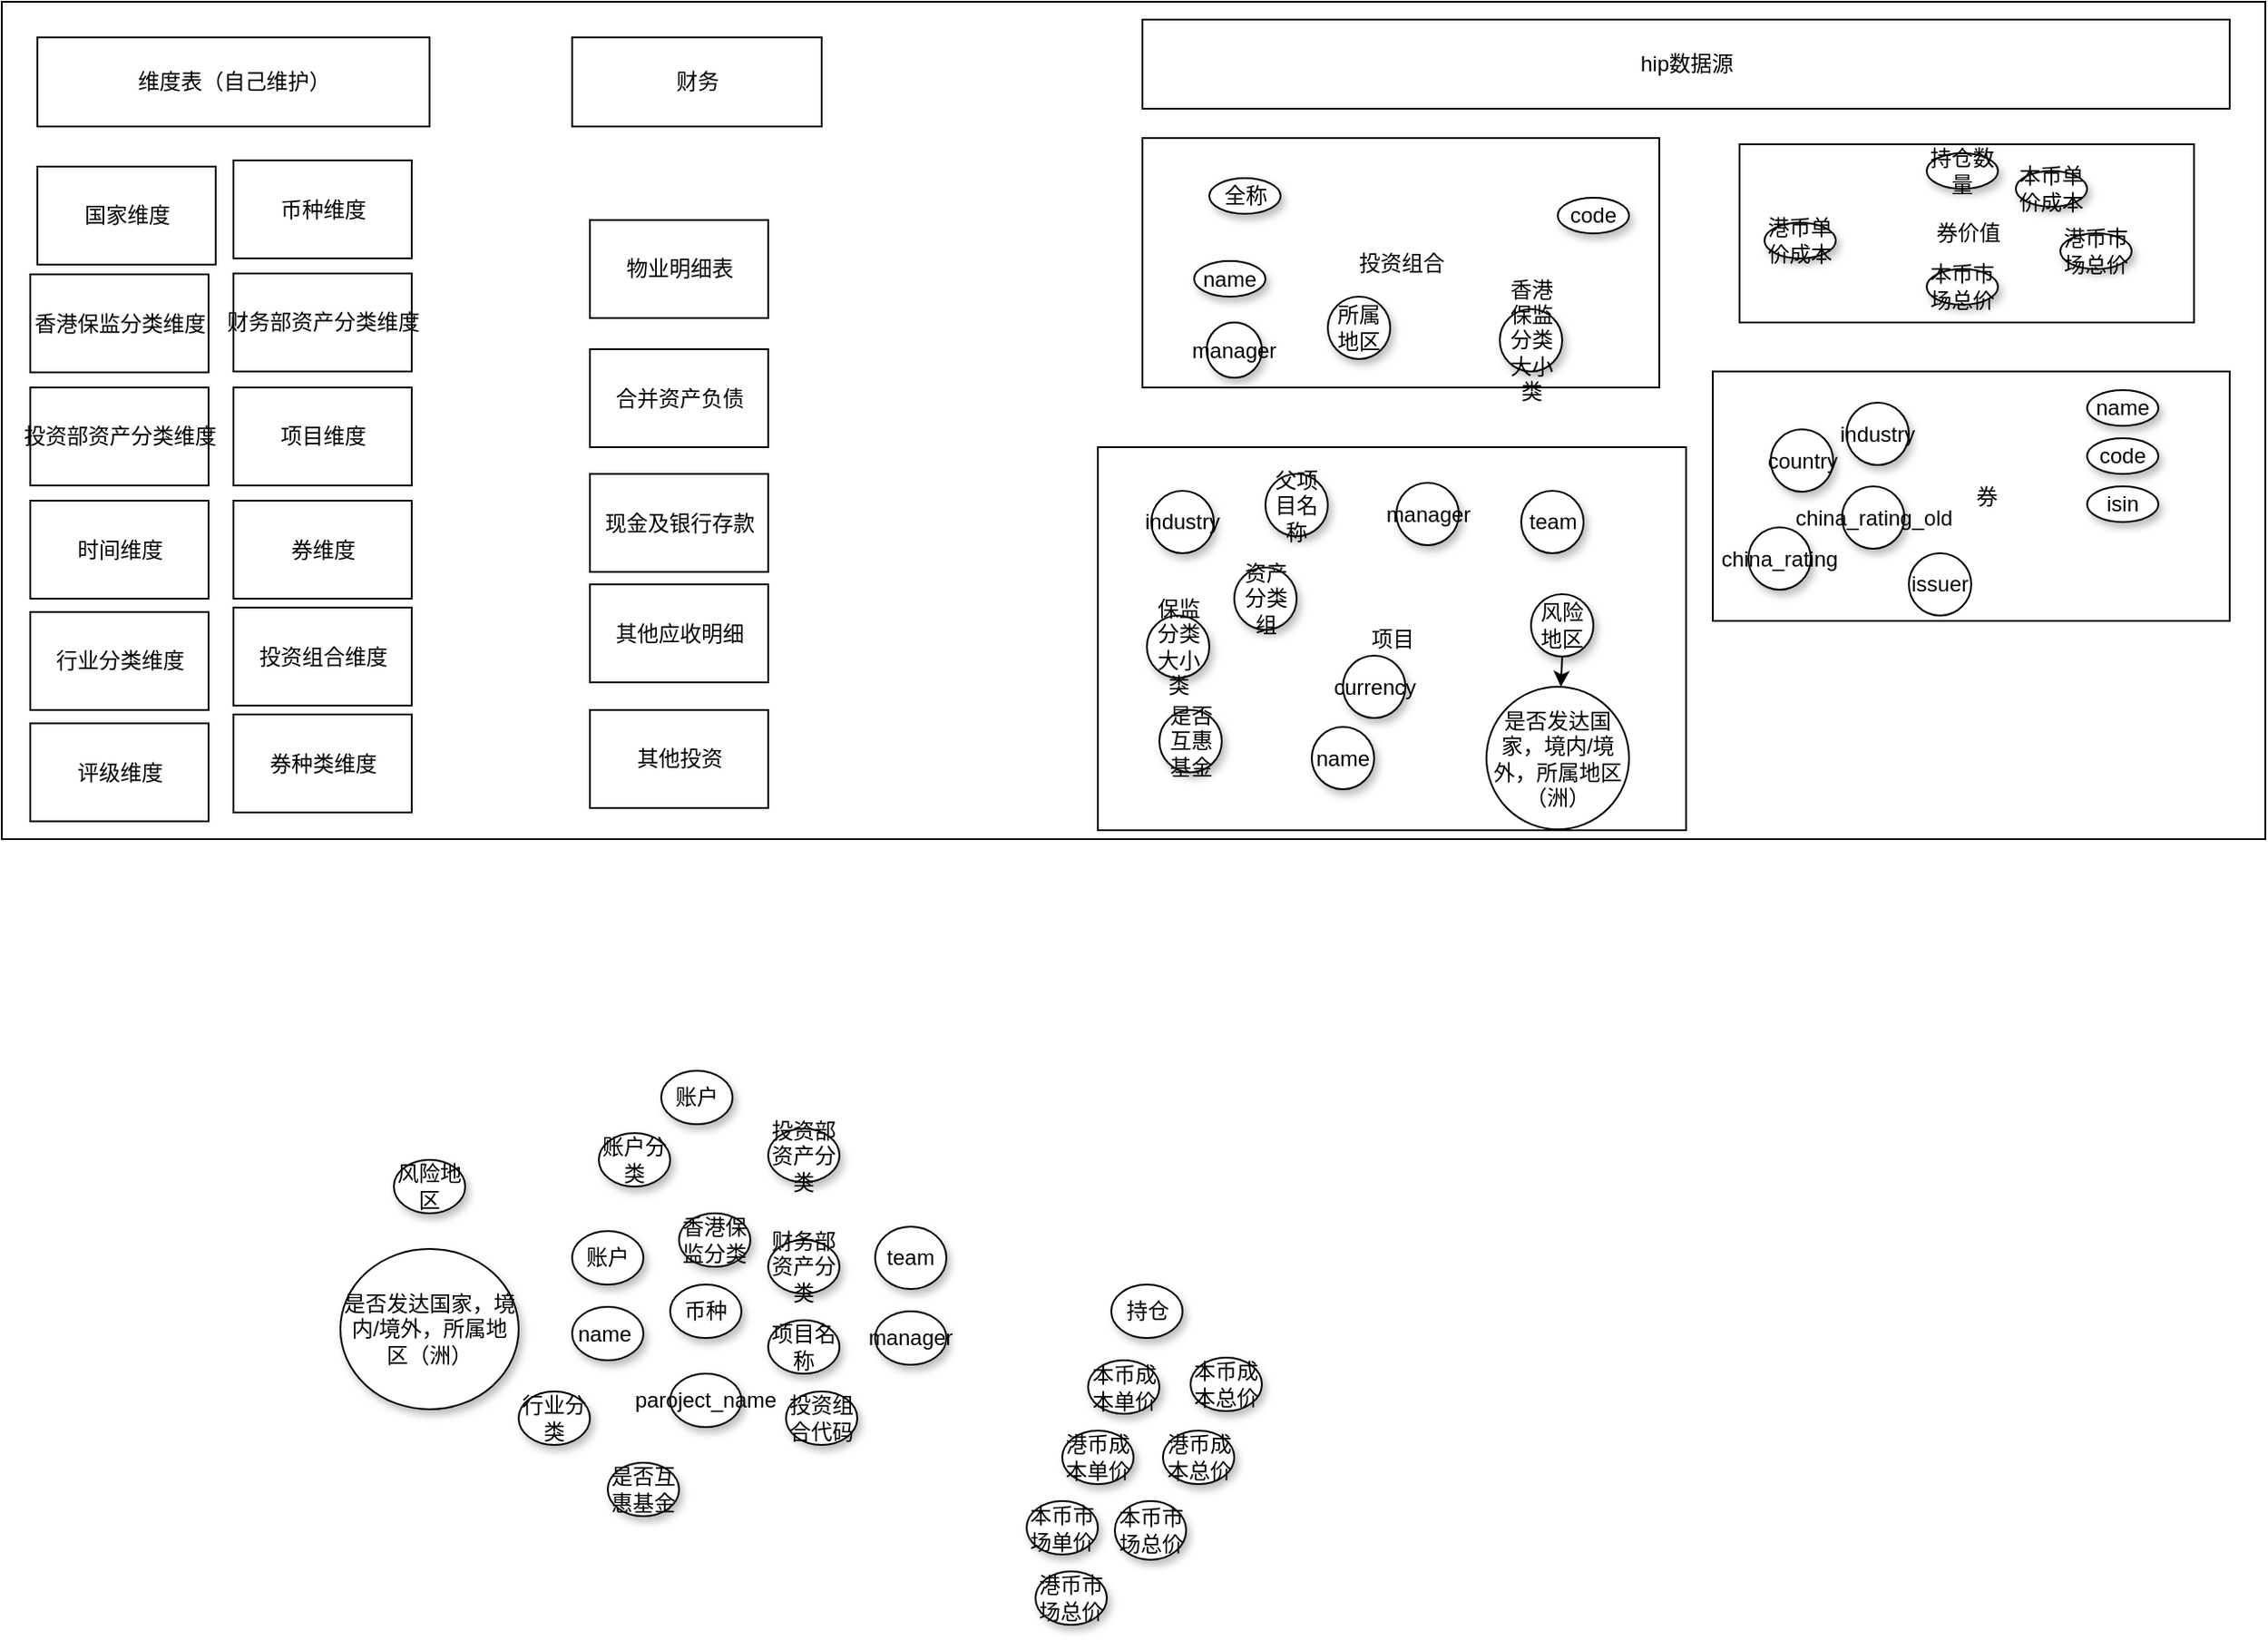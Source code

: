 <mxfile version="10.6.3" type="github"><diagram id="xbWjUPTnFt5_uC-QdXVF" name="Page-1"><mxGraphModel dx="2461" dy="765" grid="1" gridSize="10" guides="1" tooltips="1" connect="1" arrows="1" fold="1" page="1" pageScale="1" pageWidth="827" pageHeight="1169" math="0" shadow="0"><root><mxCell id="0"/><mxCell id="1" parent="0"/><mxCell id="71RStw11E8ycrkwCEadl-18" value="" style="rounded=0;whiteSpace=wrap;html=1;" parent="1" vertex="1"><mxGeometry x="-480" y="20" width="1270" height="470" as="geometry"/></mxCell><mxCell id="71RStw11E8ycrkwCEadl-99" value="券价值" style="html=1;" parent="1" vertex="1"><mxGeometry x="495" y="100" width="255" height="100" as="geometry"/></mxCell><mxCell id="71RStw11E8ycrkwCEadl-94" value="投资组合" style="html=1;" parent="1" vertex="1"><mxGeometry x="160" y="96.5" width="290" height="140" as="geometry"/></mxCell><mxCell id="71RStw11E8ycrkwCEadl-93" value="项目" style="html=1;" parent="1" vertex="1"><mxGeometry x="135" y="270" width="330" height="215" as="geometry"/></mxCell><mxCell id="71RStw11E8ycrkwCEadl-19" value="hip数据源" style="html=1;" parent="1" vertex="1"><mxGeometry x="160" y="30" width="610" height="50" as="geometry"/></mxCell><mxCell id="71RStw11E8ycrkwCEadl-25" value="&amp;nbsp; &amp;nbsp; &amp;nbsp;券" style="html=1;" parent="1" vertex="1"><mxGeometry x="480" y="227.5" width="290" height="140" as="geometry"/></mxCell><mxCell id="71RStw11E8ycrkwCEadl-27" value="issuer" style="ellipse;whiteSpace=wrap;html=1;aspect=fixed;" parent="1" vertex="1"><mxGeometry x="590" y="329.5" width="35" height="35" as="geometry"/></mxCell><mxCell id="71RStw11E8ycrkwCEadl-29" value="industry" style="ellipse;whiteSpace=wrap;html=1;aspect=fixed;shadow=1;" parent="1" vertex="1"><mxGeometry x="555" y="245" width="35" height="35" as="geometry"/></mxCell><mxCell id="71RStw11E8ycrkwCEadl-30" value="country" style="ellipse;whiteSpace=wrap;html=1;aspect=fixed;shadow=1;" parent="1" vertex="1"><mxGeometry x="512.5" y="260" width="35" height="35" as="geometry"/></mxCell><mxCell id="71RStw11E8ycrkwCEadl-31" value="manager" style="ellipse;whiteSpace=wrap;html=1;aspect=fixed;shadow=1;" parent="1" vertex="1"><mxGeometry x="196" y="200" width="31" height="31" as="geometry"/></mxCell><mxCell id="71RStw11E8ycrkwCEadl-32" value="china_rating_old" style="ellipse;whiteSpace=wrap;html=1;aspect=fixed;shadow=1;" parent="1" vertex="1"><mxGeometry x="552.5" y="292" width="35" height="35" as="geometry"/></mxCell><mxCell id="71RStw11E8ycrkwCEadl-33" value="name" style="ellipse;whiteSpace=wrap;html=1;shadow=1;" parent="1" vertex="1"><mxGeometry x="690" y="238" width="40" height="20" as="geometry"/></mxCell><mxCell id="71RStw11E8ycrkwCEadl-34" value="isin" style="ellipse;whiteSpace=wrap;html=1;shadow=1;" parent="1" vertex="1"><mxGeometry x="690" y="292" width="40" height="20" as="geometry"/></mxCell><mxCell id="71RStw11E8ycrkwCEadl-35" value="code" style="ellipse;whiteSpace=wrap;html=1;shadow=1;" parent="1" vertex="1"><mxGeometry x="690" y="265" width="40" height="20" as="geometry"/></mxCell><mxCell id="71RStw11E8ycrkwCEadl-46" value="china_rating" style="ellipse;whiteSpace=wrap;html=1;aspect=fixed;shadow=1;" parent="1" vertex="1"><mxGeometry x="500" y="315" width="35" height="35" as="geometry"/></mxCell><mxCell id="71RStw11E8ycrkwCEadl-47" value="所属地区" style="ellipse;whiteSpace=wrap;html=1;aspect=fixed;shadow=1;" parent="1" vertex="1"><mxGeometry x="264" y="185.5" width="35" height="35" as="geometry"/></mxCell><mxCell id="71RStw11E8ycrkwCEadl-48" value="香港保监分类大小类" style="ellipse;whiteSpace=wrap;html=1;aspect=fixed;shadow=1;" parent="1" vertex="1"><mxGeometry x="360.5" y="192.5" width="35" height="35" as="geometry"/></mxCell><mxCell id="71RStw11E8ycrkwCEadl-52" value="保监分类大小类" style="ellipse;whiteSpace=wrap;html=1;aspect=fixed;shadow=1;" parent="1" vertex="1"><mxGeometry x="162.5" y="364.5" width="35" height="35" as="geometry"/></mxCell><mxCell id="71RStw11E8ycrkwCEadl-53" value="资产分类组" style="ellipse;whiteSpace=wrap;html=1;aspect=fixed;shadow=1;" parent="1" vertex="1"><mxGeometry x="211.5" y="337.5" width="35" height="35" as="geometry"/></mxCell><mxCell id="71RStw11E8ycrkwCEadl-54" value="是否互惠基金" style="ellipse;whiteSpace=wrap;html=1;aspect=fixed;shadow=1;" parent="1" vertex="1"><mxGeometry x="169.5" y="417.5" width="35" height="35" as="geometry"/></mxCell><mxCell id="71RStw11E8ycrkwCEadl-56" value="风险地区" style="ellipse;whiteSpace=wrap;html=1;aspect=fixed;shadow=1;" parent="1" vertex="1"><mxGeometry x="378" y="352.5" width="35" height="35" as="geometry"/></mxCell><mxCell id="71RStw11E8ycrkwCEadl-57" value="manager" style="ellipse;whiteSpace=wrap;html=1;aspect=fixed;shadow=1;" parent="1" vertex="1"><mxGeometry x="302.5" y="290" width="35" height="35" as="geometry"/></mxCell><mxCell id="71RStw11E8ycrkwCEadl-58" value="team" style="ellipse;whiteSpace=wrap;html=1;aspect=fixed;shadow=1;" parent="1" vertex="1"><mxGeometry x="372.5" y="294.5" width="35" height="35" as="geometry"/></mxCell><mxCell id="71RStw11E8ycrkwCEadl-59" value="industry" style="ellipse;whiteSpace=wrap;html=1;aspect=fixed;shadow=1;" parent="1" vertex="1"><mxGeometry x="165" y="294.5" width="35" height="35" as="geometry"/></mxCell><mxCell id="71RStw11E8ycrkwCEadl-60" value="currency" style="ellipse;whiteSpace=wrap;html=1;aspect=fixed;shadow=1;" parent="1" vertex="1"><mxGeometry x="272.5" y="387" width="35" height="35" as="geometry"/></mxCell><mxCell id="71RStw11E8ycrkwCEadl-61" value="父项目名称" style="ellipse;whiteSpace=wrap;html=1;aspect=fixed;shadow=1;" parent="1" vertex="1"><mxGeometry x="229" y="285" width="35" height="35" as="geometry"/></mxCell><mxCell id="71RStw11E8ycrkwCEadl-62" value="name" style="ellipse;whiteSpace=wrap;html=1;aspect=fixed;shadow=1;" parent="1" vertex="1"><mxGeometry x="255" y="427" width="35" height="35" as="geometry"/></mxCell><mxCell id="71RStw11E8ycrkwCEadl-63" value="" style="endArrow=classic;html=1;exitX=0.5;exitY=1;exitDx=0;exitDy=0;" parent="1" source="71RStw11E8ycrkwCEadl-56" target="71RStw11E8ycrkwCEadl-64" edge="1"><mxGeometry width="50" height="50" relative="1" as="geometry"><mxPoint x="-510" y="480" as="sourcePoint"/><mxPoint x="80" y="420" as="targetPoint"/></mxGeometry></mxCell><mxCell id="71RStw11E8ycrkwCEadl-64" value="是否发达国家，境内/境外，所属地区（洲）" style="ellipse;whiteSpace=wrap;html=1;aspect=fixed;" parent="1" vertex="1"><mxGeometry x="353" y="404.5" width="80" height="80" as="geometry"/></mxCell><mxCell id="71RStw11E8ycrkwCEadl-69" value="code" style="ellipse;whiteSpace=wrap;html=1;shadow=1;" parent="1" vertex="1"><mxGeometry x="393" y="130" width="40" height="20" as="geometry"/></mxCell><mxCell id="71RStw11E8ycrkwCEadl-70" value="name" style="ellipse;whiteSpace=wrap;html=1;shadow=1;" parent="1" vertex="1"><mxGeometry x="189" y="165.5" width="40" height="20" as="geometry"/></mxCell><mxCell id="71RStw11E8ycrkwCEadl-72" value="全称" style="ellipse;whiteSpace=wrap;html=1;shadow=1;" parent="1" vertex="1"><mxGeometry x="197.5" y="119" width="40" height="20" as="geometry"/></mxCell><mxCell id="71RStw11E8ycrkwCEadl-76" value="持仓数量" style="ellipse;whiteSpace=wrap;html=1;shadow=1;" parent="1" vertex="1"><mxGeometry x="600" y="105" width="40" height="20" as="geometry"/></mxCell><mxCell id="71RStw11E8ycrkwCEadl-77" value="本币单价成本" style="ellipse;whiteSpace=wrap;html=1;shadow=1;" parent="1" vertex="1"><mxGeometry x="650" y="115" width="40" height="20" as="geometry"/></mxCell><mxCell id="71RStw11E8ycrkwCEadl-79" value="本币市场总价" style="ellipse;whiteSpace=wrap;html=1;shadow=1;" parent="1" vertex="1"><mxGeometry x="600" y="170" width="40" height="20" as="geometry"/></mxCell><mxCell id="71RStw11E8ycrkwCEadl-80" value="港币市场总价" style="ellipse;whiteSpace=wrap;html=1;shadow=1;" parent="1" vertex="1"><mxGeometry x="675" y="150" width="40" height="20" as="geometry"/></mxCell><mxCell id="71RStw11E8ycrkwCEadl-82" value="港币单价成本" style="ellipse;whiteSpace=wrap;html=1;shadow=1;" parent="1" vertex="1"><mxGeometry x="509" y="144" width="40" height="20" as="geometry"/></mxCell><mxCell id="71RStw11E8ycrkwCEadl-98" value="国家维度" style="html=1;" parent="1" vertex="1"><mxGeometry x="-460" y="112.5" width="100" height="55" as="geometry"/></mxCell><mxCell id="71RStw11E8ycrkwCEadl-102" value="币种维度" style="html=1;" parent="1" vertex="1"><mxGeometry x="-350" y="109" width="100" height="55" as="geometry"/></mxCell><mxCell id="71RStw11E8ycrkwCEadl-104" value="香港保监分类维度" style="html=1;" parent="1" vertex="1"><mxGeometry x="-464" y="173" width="100" height="55" as="geometry"/></mxCell><mxCell id="71RStw11E8ycrkwCEadl-105" value="投资部资产分类维度" style="html=1;" parent="1" vertex="1"><mxGeometry x="-464" y="236.5" width="100" height="55" as="geometry"/></mxCell><mxCell id="71RStw11E8ycrkwCEadl-106" value="时间维度" style="html=1;" parent="1" vertex="1"><mxGeometry x="-464" y="300" width="100" height="55" as="geometry"/></mxCell><mxCell id="71RStw11E8ycrkwCEadl-107" value="行业分类维度" style="html=1;" parent="1" vertex="1"><mxGeometry x="-464" y="362.5" width="100" height="55" as="geometry"/></mxCell><mxCell id="71RStw11E8ycrkwCEadl-108" value="评级维度" style="html=1;" parent="1" vertex="1"><mxGeometry x="-464" y="425" width="100" height="55" as="geometry"/></mxCell><mxCell id="71RStw11E8ycrkwCEadl-109" value="财务部资产分类维度" style="html=1;" parent="1" vertex="1"><mxGeometry x="-350" y="172.5" width="100" height="55" as="geometry"/></mxCell><mxCell id="71RStw11E8ycrkwCEadl-110" value="项目维度" style="html=1;" parent="1" vertex="1"><mxGeometry x="-350" y="236.5" width="100" height="55" as="geometry"/></mxCell><mxCell id="71RStw11E8ycrkwCEadl-111" value="投资组合维度" style="html=1;" parent="1" vertex="1"><mxGeometry x="-350" y="360" width="100" height="55" as="geometry"/></mxCell><mxCell id="71RStw11E8ycrkwCEadl-112" value="券维度" style="html=1;" parent="1" vertex="1"><mxGeometry x="-350" y="300" width="100" height="55" as="geometry"/></mxCell><mxCell id="71RStw11E8ycrkwCEadl-113" value="券种类维度" style="html=1;" parent="1" vertex="1"><mxGeometry x="-350" y="420" width="100" height="55" as="geometry"/></mxCell><mxCell id="71RStw11E8ycrkwCEadl-116" value="其他投资" style="html=1;" parent="1" vertex="1"><mxGeometry x="-150" y="417.5" width="100" height="55" as="geometry"/></mxCell><mxCell id="71RStw11E8ycrkwCEadl-117" value="其他应收明细" style="html=1;" parent="1" vertex="1"><mxGeometry x="-150" y="347" width="100" height="55" as="geometry"/></mxCell><mxCell id="71RStw11E8ycrkwCEadl-118" value="现金及银行存款" style="html=1;" parent="1" vertex="1"><mxGeometry x="-150" y="285" width="100" height="55" as="geometry"/></mxCell><mxCell id="71RStw11E8ycrkwCEadl-119" value="合并资产负债" style="html=1;" parent="1" vertex="1"><mxGeometry x="-150" y="215" width="100" height="55" as="geometry"/></mxCell><mxCell id="71RStw11E8ycrkwCEadl-120" value="物业明细表" style="html=1;" parent="1" vertex="1"><mxGeometry x="-150" y="142.5" width="100" height="55" as="geometry"/></mxCell><mxCell id="71RStw11E8ycrkwCEadl-124" value="维度表（自己维护）" style="html=1;" parent="1" vertex="1"><mxGeometry x="-460" y="40" width="220" height="50" as="geometry"/></mxCell><mxCell id="71RStw11E8ycrkwCEadl-125" value="财务" style="html=1;" parent="1" vertex="1"><mxGeometry x="-160" y="40" width="140" height="50" as="geometry"/></mxCell><mxCell id="AEs0yauLOHLja81JpC3o-1" value="账户" style="ellipse;whiteSpace=wrap;html=1;shadow=1;" vertex="1" parent="1"><mxGeometry x="-110" y="620" width="40" height="30" as="geometry"/></mxCell><mxCell id="AEs0yauLOHLja81JpC3o-2" value="香港保监分类" style="ellipse;whiteSpace=wrap;html=1;shadow=1;" vertex="1" parent="1"><mxGeometry x="-100" y="700" width="40" height="30" as="geometry"/></mxCell><mxCell id="AEs0yauLOHLja81JpC3o-4" value="项目名称" style="ellipse;whiteSpace=wrap;html=1;shadow=1;" vertex="1" parent="1"><mxGeometry x="-50" y="760" width="40" height="30" as="geometry"/></mxCell><mxCell id="AEs0yauLOHLja81JpC3o-5" value="风险地区" style="ellipse;whiteSpace=wrap;html=1;shadow=1;" vertex="1" parent="1"><mxGeometry x="-260" y="670" width="40" height="30" as="geometry"/></mxCell><mxCell id="AEs0yauLOHLja81JpC3o-6" value="是否发达国家，境内/境外，所属地区（洲）" style="ellipse;whiteSpace=wrap;html=1;shadow=1;" vertex="1" parent="1"><mxGeometry x="-290" y="720" width="100" height="90" as="geometry"/></mxCell><mxCell id="AEs0yauLOHLja81JpC3o-7" value="账户分类" style="ellipse;whiteSpace=wrap;html=1;shadow=1;" vertex="1" parent="1"><mxGeometry x="-145" y="655" width="40" height="30" as="geometry"/></mxCell><mxCell id="AEs0yauLOHLja81JpC3o-8" value="投资部资产分类" style="ellipse;whiteSpace=wrap;html=1;shadow=1;" vertex="1" parent="1"><mxGeometry x="-50" y="652.5" width="40" height="30" as="geometry"/></mxCell><mxCell id="AEs0yauLOHLja81JpC3o-9" value="币种" style="ellipse;whiteSpace=wrap;html=1;shadow=1;" vertex="1" parent="1"><mxGeometry x="-105" y="740" width="40" height="30" as="geometry"/></mxCell><mxCell id="AEs0yauLOHLja81JpC3o-10" value="账户" style="ellipse;whiteSpace=wrap;html=1;shadow=1;" vertex="1" parent="1"><mxGeometry x="-160" y="710" width="40" height="30" as="geometry"/></mxCell><mxCell id="AEs0yauLOHLja81JpC3o-11" value="manager" style="ellipse;whiteSpace=wrap;html=1;shadow=1;" vertex="1" parent="1"><mxGeometry x="10" y="755" width="40" height="30" as="geometry"/></mxCell><mxCell id="AEs0yauLOHLja81JpC3o-12" value="team" style="ellipse;whiteSpace=wrap;html=1;shadow=1;" vertex="1" parent="1"><mxGeometry x="10" y="707.5" width="40" height="35" as="geometry"/></mxCell><mxCell id="AEs0yauLOHLja81JpC3o-13" value="财务部资产分类" style="ellipse;whiteSpace=wrap;html=1;shadow=1;" vertex="1" parent="1"><mxGeometry x="-50" y="715" width="40" height="30" as="geometry"/></mxCell><mxCell id="AEs0yauLOHLja81JpC3o-20" value="paroject_name" style="ellipse;whiteSpace=wrap;html=1;shadow=1;" vertex="1" parent="1"><mxGeometry x="-105" y="790" width="40" height="30" as="geometry"/></mxCell><mxCell id="AEs0yauLOHLja81JpC3o-21" value="name&amp;nbsp;" style="ellipse;whiteSpace=wrap;html=1;shadow=1;" vertex="1" parent="1"><mxGeometry x="-160" y="752.5" width="40" height="30" as="geometry"/></mxCell><mxCell id="AEs0yauLOHLja81JpC3o-22" value="投资组合代码" style="ellipse;whiteSpace=wrap;html=1;shadow=1;" vertex="1" parent="1"><mxGeometry x="-40" y="800" width="40" height="30" as="geometry"/></mxCell><mxCell id="AEs0yauLOHLja81JpC3o-23" value="行业分类" style="ellipse;whiteSpace=wrap;html=1;shadow=1;" vertex="1" parent="1"><mxGeometry x="-190" y="800" width="40" height="30" as="geometry"/></mxCell><mxCell id="AEs0yauLOHLja81JpC3o-24" value="本币市场单价" style="ellipse;whiteSpace=wrap;html=1;shadow=1;" vertex="1" parent="1"><mxGeometry x="95" y="861.5" width="40" height="30" as="geometry"/></mxCell><mxCell id="AEs0yauLOHLja81JpC3o-25" value="是否互惠基金" style="ellipse;whiteSpace=wrap;html=1;shadow=1;" vertex="1" parent="1"><mxGeometry x="-140" y="840" width="40" height="30" as="geometry"/></mxCell><mxCell id="AEs0yauLOHLja81JpC3o-27" value="港币成本总价" style="ellipse;whiteSpace=wrap;html=1;shadow=1;" vertex="1" parent="1"><mxGeometry x="171.5" y="822" width="40" height="30" as="geometry"/></mxCell><mxCell id="AEs0yauLOHLja81JpC3o-28" value="本币成本总价" style="ellipse;whiteSpace=wrap;html=1;shadow=1;" vertex="1" parent="1"><mxGeometry x="187" y="781" width="40" height="30" as="geometry"/></mxCell><mxCell id="AEs0yauLOHLja81JpC3o-29" value="港币成本单价" style="ellipse;whiteSpace=wrap;html=1;shadow=1;" vertex="1" parent="1"><mxGeometry x="115" y="822" width="40" height="30" as="geometry"/></mxCell><mxCell id="AEs0yauLOHLja81JpC3o-30" value="本币成本单价" style="ellipse;whiteSpace=wrap;html=1;shadow=1;" vertex="1" parent="1"><mxGeometry x="129.5" y="782.5" width="40" height="30" as="geometry"/></mxCell><mxCell id="AEs0yauLOHLja81JpC3o-31" value="持仓" style="ellipse;whiteSpace=wrap;html=1;shadow=1;" vertex="1" parent="1"><mxGeometry x="142.5" y="740" width="40" height="30" as="geometry"/></mxCell><mxCell id="AEs0yauLOHLja81JpC3o-33" value="港币市场总价" style="ellipse;whiteSpace=wrap;html=1;shadow=1;" vertex="1" parent="1"><mxGeometry x="100" y="901" width="40" height="30" as="geometry"/></mxCell><mxCell id="AEs0yauLOHLja81JpC3o-35" value="本币市场总价" style="ellipse;whiteSpace=wrap;html=1;shadow=1;" vertex="1" parent="1"><mxGeometry x="144.5" y="861.5" width="40" height="33" as="geometry"/></mxCell></root></mxGraphModel></diagram></mxfile>